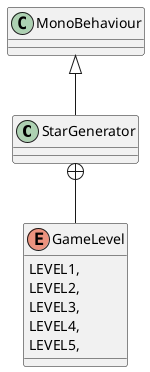 @startuml
class StarGenerator {
}
enum GameLevel {
    LEVEL1,
    LEVEL2,
    LEVEL3,
    LEVEL4,
    LEVEL5,
}
MonoBehaviour <|-- StarGenerator
StarGenerator +-- GameLevel
@enduml
